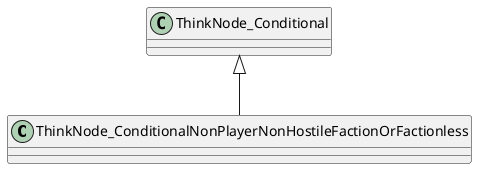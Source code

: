 @startuml
class ThinkNode_ConditionalNonPlayerNonHostileFactionOrFactionless {
}
ThinkNode_Conditional <|-- ThinkNode_ConditionalNonPlayerNonHostileFactionOrFactionless
@enduml
